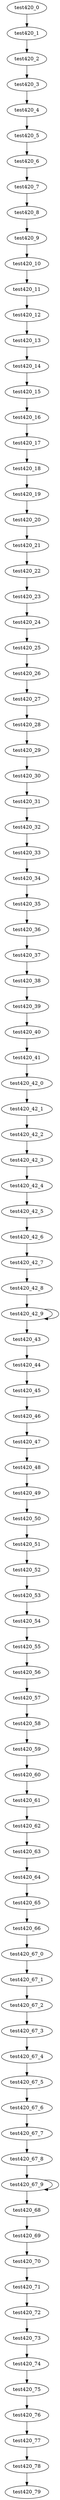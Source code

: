digraph G {
test420_0->test420_1;
test420_1->test420_2;
test420_2->test420_3;
test420_3->test420_4;
test420_4->test420_5;
test420_5->test420_6;
test420_6->test420_7;
test420_7->test420_8;
test420_8->test420_9;
test420_9->test420_10;
test420_10->test420_11;
test420_11->test420_12;
test420_12->test420_13;
test420_13->test420_14;
test420_14->test420_15;
test420_15->test420_16;
test420_16->test420_17;
test420_17->test420_18;
test420_18->test420_19;
test420_19->test420_20;
test420_20->test420_21;
test420_21->test420_22;
test420_22->test420_23;
test420_23->test420_24;
test420_24->test420_25;
test420_25->test420_26;
test420_26->test420_27;
test420_27->test420_28;
test420_28->test420_29;
test420_29->test420_30;
test420_30->test420_31;
test420_31->test420_32;
test420_32->test420_33;
test420_33->test420_34;
test420_34->test420_35;
test420_35->test420_36;
test420_36->test420_37;
test420_37->test420_38;
test420_38->test420_39;
test420_39->test420_40;
test420_40->test420_41;
test420_41->test420_42_0;
test420_42_0->test420_42_1;
test420_42_1->test420_42_2;
test420_42_2->test420_42_3;
test420_42_3->test420_42_4;
test420_42_4->test420_42_5;
test420_42_5->test420_42_6;
test420_42_6->test420_42_7;
test420_42_7->test420_42_8;
test420_42_8->test420_42_9;
test420_42_9->test420_42_9;
test420_42_9->test420_43;
test420_43->test420_44;
test420_44->test420_45;
test420_45->test420_46;
test420_46->test420_47;
test420_47->test420_48;
test420_48->test420_49;
test420_49->test420_50;
test420_50->test420_51;
test420_51->test420_52;
test420_52->test420_53;
test420_53->test420_54;
test420_54->test420_55;
test420_55->test420_56;
test420_56->test420_57;
test420_57->test420_58;
test420_58->test420_59;
test420_59->test420_60;
test420_60->test420_61;
test420_61->test420_62;
test420_62->test420_63;
test420_63->test420_64;
test420_64->test420_65;
test420_65->test420_66;
test420_66->test420_67_0;
test420_67_0->test420_67_1;
test420_67_1->test420_67_2;
test420_67_2->test420_67_3;
test420_67_3->test420_67_4;
test420_67_4->test420_67_5;
test420_67_5->test420_67_6;
test420_67_6->test420_67_7;
test420_67_7->test420_67_8;
test420_67_8->test420_67_9;
test420_67_9->test420_67_9;
test420_67_9->test420_68;
test420_68->test420_69;
test420_69->test420_70;
test420_70->test420_71;
test420_71->test420_72;
test420_72->test420_73;
test420_73->test420_74;
test420_74->test420_75;
test420_75->test420_76;
test420_76->test420_77;
test420_77->test420_78;
test420_78->test420_79;

}
